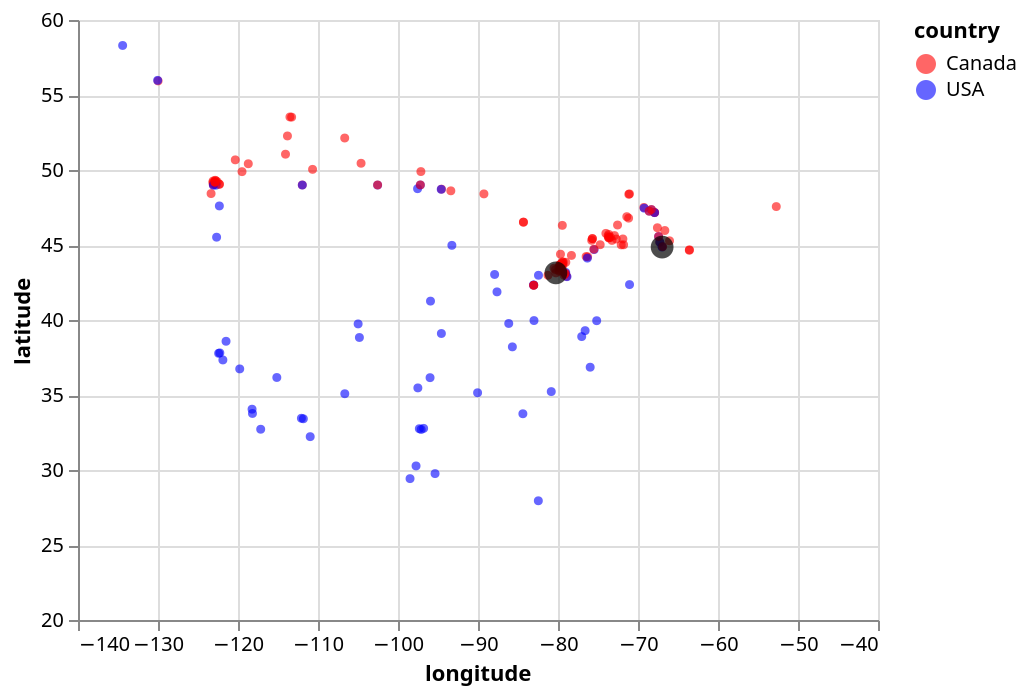 {
  "config": {
    "view": {
      "continuousWidth": 400,
      "continuousHeight": 300
    }
  },
  "layer": [
    {
      "data": {
        "name": "data-2c4b8116a5ba02671a69ae33b802cc1c"
      },
      "mark": {
        "type": "circle",
        "opacity": 0.6,
        "size": 20
      },
      "encoding": {
        "color": {
          "type": "nominal",
          "field": "country",
          "scale": {
            "domain": [
              "Canada",
              "USA"
            ],
            "range": [
              "red",
              "blue"
            ]
          }
        },
        "x": {
          "type": "quantitative",
          "field": "longitude",
          "scale": {
            "domain": [
              -140,
              -40
            ]
          }
        },
        "y": {
          "type": "quantitative",
          "field": "latitude",
          "scale": {
            "domain": [
              20,
              60
            ]
          }
        }
      }
    },
    {
      "data": {
        "name": "data-7c144ccbe61beb3e29b101c8ca59a046"
      },
      "mark": {
        "type": "circle",
        "color": "black",
        "size": 130
      },
      "encoding": {
        "x": {
          "type": "quantitative",
          "field": "longitude"
        },
        "y": {
          "type": "quantitative",
          "field": "latitude"
        }
      }
    }
  ],
  "$schema": "https://vega.github.io/schema/vega-lite/v5.json",
  "datasets": {
    "data-2c4b8116a5ba02671a69ae33b802cc1c": [
      {
        "longitude": -76.4813,
        "latitude": 44.2307,
        "country": "Canada"
      },
      {
        "longitude": -81.2496,
        "latitude": 42.9837,
        "country": "Canada"
      },
      {
        "longitude": -66.058,
        "latitude": 45.2788,
        "country": "Canada"
      },
      {
        "longitude": -73.2533,
        "latitude": 45.3057,
        "country": "Canada"
      },
      {
        "longitude": -67.9245,
        "latitude": 47.1652,
        "country": "Canada"
      },
      {
        "longitude": -120.3394,
        "latitude": 50.6758,
        "country": "Canada"
      },
      {
        "longitude": -106.65100000000001,
        "latitude": 35.0841,
        "country": "USA"
      },
      {
        "longitude": -79.6902,
        "latitude": 44.3893,
        "country": "Canada"
      },
      {
        "longitude": -84.3201,
        "latitude": 46.5239,
        "country": "Canada"
      },
      {
        "longitude": -98.4951,
        "latitude": 29.4246,
        "country": "USA"
      },
      {
        "longitude": -77.0366,
        "latitude": 38.895,
        "country": "USA"
      },
      {
        "longitude": -93.3968,
        "latitude": 48.6114,
        "country": "Canada"
      },
      {
        "longitude": -67.2799,
        "latitude": 45.2004,
        "country": "Canada"
      },
      {
        "longitude": -122.8565,
        "latitude": 49.3144,
        "country": "Canada"
      },
      {
        "longitude": -63.571999999999996,
        "latitude": 44.68,
        "country": "Canada"
      },
      {
        "longitude": -68.3219,
        "latitude": 47.3556,
        "country": "USA"
      },
      {
        "longitude": -97.1385,
        "latitude": 49.8955,
        "country": "Canada"
      },
      {
        "longitude": -122.3295,
        "latitude": 49.0521,
        "country": "Canada"
      },
      {
        "longitude": -87.6244,
        "latitude": 41.8756,
        "country": "USA"
      },
      {
        "longitude": -68.5897,
        "latitude": 47.2587,
        "country": "USA"
      },
      {
        "longitude": -73.4467,
        "latitude": 45.5172,
        "country": "Canada"
      },
      {
        "longitude": -63.5859,
        "latitude": 44.6486,
        "country": "Canada"
      },
      {
        "longitude": -97.7437,
        "latitude": 30.2711,
        "country": "USA"
      },
      {
        "longitude": -79.0247,
        "latitude": 43.8504,
        "country": "Canada"
      },
      {
        "longitude": -111.9639,
        "latitude": 49.0017,
        "country": "Canada"
      },
      {
        "longitude": -129.9912,
        "latitude": 55.9383,
        "country": "Canada"
      },
      {
        "longitude": -78.9186,
        "latitude": 42.9131,
        "country": "Canada"
      },
      {
        "longitude": -71.7985,
        "latitude": 45.0126,
        "country": "Canada"
      },
      {
        "longitude": -95.9929,
        "latitude": 36.1557,
        "country": "USA"
      },
      {
        "longitude": -123.0833,
        "latitude": 49.0167,
        "country": "Canada"
      },
      {
        "longitude": -94.5648,
        "latitude": 48.7227,
        "country": "Canada"
      },
      {
        "longitude": -118.7148,
        "latitude": 50.4165,
        "country": "Canada"
      },
      {
        "longitude": -97.2049,
        "latitude": 48.9988,
        "country": "USA"
      },
      {
        "longitude": -122.7933,
        "latitude": 49.2843,
        "country": "Canada"
      },
      {
        "longitude": -97.1056,
        "latitude": 32.7019,
        "country": "USA"
      },
      {
        "longitude": -72.5565,
        "latitude": 46.3327,
        "country": "Canada"
      },
      {
        "longitude": -75.1635,
        "latitude": 39.9527,
        "country": "USA"
      },
      {
        "longitude": -110.9748,
        "latitude": 32.2229,
        "country": "USA"
      },
      {
        "longitude": -67.2781,
        "latitude": 45.18899999999999,
        "country": "USA"
      },
      {
        "longitude": -83.0466,
        "latitude": 42.3316,
        "country": "USA"
      },
      {
        "longitude": -79.7599,
        "latitude": 43.6858,
        "country": "Canada"
      },
      {
        "longitude": -84.3201,
        "latitude": 46.5239,
        "country": "Canada"
      },
      {
        "longitude": -106.6608,
        "latitude": 52.1318,
        "country": "Canada"
      },
      {
        "longitude": -83.0007,
        "latitude": 39.9623,
        "country": "USA"
      },
      {
        "longitude": -75.7106,
        "latitude": 45.4284,
        "country": "Canada"
      },
      {
        "longitude": -52.7151,
        "latitude": 47.5617,
        "country": "Canada"
      },
      {
        "longitude": -113.508,
        "latitude": 53.5354,
        "country": "Canada"
      },
      {
        "longitude": -76.6108,
        "latitude": 39.2909,
        "country": "USA"
      },
      {
        "longitude": -97.5533,
        "latitude": 48.7531,
        "country": "USA"
      },
      {
        "longitude": -66.9843,
        "latitude": 44.8607,
        "country": "USA"
      },
      {
        "longitude": -113.8184,
        "latitude": 52.2698,
        "country": "Canada"
      },
      {
        "longitude": -113.2966,
        "latitude": 53.5257,
        "country": "Canada"
      },
      {
        "longitude": -79.4394,
        "latitude": 43.8801,
        "country": "Canada"
      },
      {
        "longitude": -66.9905,
        "latitude": 44.9065,
        "country": "USA"
      },
      {
        "longitude": -112.0741,
        "latitude": 33.4484,
        "country": "USA"
      },
      {
        "longitude": -130.0437,
        "latitude": 55.9773,
        "country": "USA"
      },
      {
        "longitude": -75.7887,
        "latitude": 45.3113,
        "country": "Canada"
      },
      {
        "longitude": -80.8431,
        "latitude": 35.2272,
        "country": "USA"
      },
      {
        "longitude": -79.6667,
        "latitude": 43.4474,
        "country": "Canada"
      },
      {
        "longitude": -121.8906,
        "latitude": 37.3362,
        "country": "USA"
      },
      {
        "longitude": -85.7039,
        "latitude": 38.2092,
        "country": "USA"
      },
      {
        "longitude": -73.6515,
        "latitude": 45.7081,
        "country": "Canada"
      },
      {
        "longitude": -122.4199,
        "latitude": 37.779,
        "country": "USA"
      },
      {
        "longitude": -79.4109,
        "latitude": 43.7615,
        "country": "Canada"
      },
      {
        "longitude": -67.9245,
        "latitude": 47.1652,
        "country": "Canada"
      },
      {
        "longitude": -111.9626,
        "latitude": 48.9971,
        "country": "USA"
      },
      {
        "longitude": -79.0359,
        "latitude": 43.1726,
        "country": "USA"
      },
      {
        "longitude": -73.6875,
        "latitude": 45.5089,
        "country": "Canada"
      },
      {
        "longitude": -111.8315,
        "latitude": 33.4151,
        "country": "USA"
      },
      {
        "longitude": -114.0626,
        "latitude": 51.0534,
        "country": "Canada"
      },
      {
        "longitude": -73.6289,
        "latitude": 45.468,
        "country": "Canada"
      },
      {
        "longitude": -75.9774,
        "latitude": 36.853,
        "country": "USA"
      },
      {
        "longitude": -79.3839,
        "latitude": 43.6535,
        "country": "Canada"
      },
      {
        "longitude": -87.9225,
        "latitude": 43.035,
        "country": "USA"
      },
      {
        "longitude": -72.7218,
        "latitude": 45.398999999999994,
        "country": "Canada"
      },
      {
        "longitude": -117.1628,
        "latitude": 32.7174,
        "country": "USA"
      },
      {
        "longitude": -67.4297,
        "latitude": 45.5634,
        "country": "USA"
      },
      {
        "longitude": -83.0466,
        "latitude": 42.3316,
        "country": "USA"
      },
      {
        "longitude": -123.1374,
        "latitude": 49.1632,
        "country": "Canada"
      },
      {
        "longitude": -119.4983,
        "latitude": 49.8893,
        "country": "Canada"
      },
      {
        "longitude": -79.8729,
        "latitude": 43.2561,
        "country": "Canada"
      },
      {
        "longitude": -122.5997,
        "latitude": 49.2197,
        "country": "Canada"
      },
      {
        "longitude": -80.2632,
        "latitude": 43.1408,
        "country": "Canada"
      },
      {
        "longitude": -79.2441,
        "latitude": 43.158,
        "country": "Canada"
      },
      {
        "longitude": -97.2089,
        "latitude": 49.0061,
        "country": "Canada"
      },
      {
        "longitude": -94.6002,
        "latitude": 48.7124,
        "country": "USA"
      },
      {
        "longitude": -102.5496,
        "latitude": 48.9959,
        "country": "USA"
      },
      {
        "longitude": -83.0353,
        "latitude": 42.3171,
        "country": "Canada"
      },
      {
        "longitude": -71.889,
        "latitude": 45.4033,
        "country": "Canada"
      },
      {
        "longitude": -66.6458,
        "latitude": 45.9664,
        "country": "Canada"
      },
      {
        "longitude": -71.0692,
        "latitude": 48.406000000000006,
        "country": "Canada"
      },
      {
        "longitude": -84.3902,
        "latitude": 33.7491,
        "country": "USA"
      },
      {
        "longitude": -122.7436,
        "latitude": 48.9881,
        "country": "USA"
      },
      {
        "longitude": -102.54799999999999,
        "latitude": 49.0014,
        "country": "Canada"
      },
      {
        "longitude": -104.6173,
        "latitude": 50.4488,
        "country": "Canada"
      },
      {
        "longitude": -122.3301,
        "latitude": 47.6038,
        "country": "USA"
      },
      {
        "longitude": -123.11399999999999,
        "latitude": 49.2609,
        "country": "Canada"
      },
      {
        "longitude": -71.0583,
        "latitude": 42.3603,
        "country": "USA"
      },
      {
        "longitude": -134.4197,
        "latitude": 58.3019,
        "country": "USA"
      },
      {
        "longitude": -75.4864,
        "latitude": 44.6943,
        "country": "USA"
      },
      {
        "longitude": -82.4405,
        "latitude": 42.9816,
        "country": "USA"
      },
      {
        "longitude": -71.3998,
        "latitude": 46.8884,
        "country": "Canada"
      },
      {
        "longitude": -122.6742,
        "latitude": 45.5202,
        "country": "USA"
      },
      {
        "longitude": -67.9353,
        "latitude": 47.1575,
        "country": "USA"
      },
      {
        "longitude": -69.265,
        "latitude": 47.5052,
        "country": "Canada"
      },
      {
        "longitude": -97.3327,
        "latitude": 32.7532,
        "country": "USA"
      },
      {
        "longitude": -123.365,
        "latitude": 48.4283,
        "country": "Canada"
      },
      {
        "longitude": -68.3281,
        "latitude": 47.3644,
        "country": "Canada"
      },
      {
        "longitude": -78.8784,
        "latitude": 42.8867,
        "country": "USA"
      },
      {
        "longitude": -79.5268,
        "latitude": 43.7942,
        "country": "Canada"
      },
      {
        "longitude": -79.6457,
        "latitude": 43.5903,
        "country": "Canada"
      },
      {
        "longitude": -79.4608,
        "latitude": 46.3092,
        "country": "Canada"
      },
      {
        "longitude": -95.9384,
        "latitude": 41.2587,
        "country": "USA"
      },
      {
        "longitude": -79.0615,
        "latitude": 43.0844,
        "country": "USA"
      },
      {
        "longitude": -79.7967,
        "latitude": 43.3249,
        "country": "Canada"
      },
      {
        "longitude": -69.2275,
        "latitude": 47.4562,
        "country": "USA"
      },
      {
        "longitude": -123.0833,
        "latitude": 49.0833,
        "country": "Canada"
      },
      {
        "longitude": -90.0516,
        "latitude": 35.149,
        "country": "USA"
      },
      {
        "longitude": -122.2714,
        "latitude": 37.8045,
        "country": "USA"
      },
      {
        "longitude": -119.7848,
        "latitude": 36.7394,
        "country": "USA"
      },
      {
        "longitude": -104.8253,
        "latitude": 38.834,
        "country": "USA"
      },
      {
        "longitude": -74.0132,
        "latitude": 45.7754,
        "country": "Canada"
      },
      {
        "longitude": -79.3377,
        "latitude": 43.8564,
        "country": "Canada"
      },
      {
        "longitude": -93.2655,
        "latitude": 44.9773,
        "country": "USA"
      },
      {
        "longitude": -95.3677,
        "latitude": 29.7589,
        "country": "USA"
      },
      {
        "longitude": -80.3123,
        "latitude": 43.3601,
        "country": "Canada"
      },
      {
        "longitude": -79.1153,
        "latitude": 43.101000000000006,
        "country": "Canada"
      },
      {
        "longitude": -79.7599,
        "latitude": 43.6858,
        "country": "Canada"
      },
      {
        "longitude": -75.5192,
        "latitude": 44.7184,
        "country": "Canada"
      },
      {
        "longitude": -68.6034,
        "latitude": 47.2527,
        "country": "Canada"
      },
      {
        "longitude": -83.0353,
        "latitude": 42.3171,
        "country": "Canada"
      },
      {
        "longitude": -73.7344,
        "latitude": 45.6056,
        "country": "Canada"
      },
      {
        "longitude": -72.0968,
        "latitude": 45.0072,
        "country": "Canada"
      },
      {
        "longitude": -67.5735,
        "latitude": 46.1503,
        "country": "Canada"
      },
      {
        "longitude": -80.4944,
        "latitude": 43.4532,
        "country": "Canada"
      },
      {
        "longitude": -79.1153,
        "latitude": 43.101000000000006,
        "country": "Canada"
      },
      {
        "longitude": -110.679,
        "latitude": 50.043,
        "country": "Canada"
      },
      {
        "longitude": -78.3199,
        "latitude": 44.3048,
        "country": "Canada"
      },
      {
        "longitude": -79.2506,
        "latitude": 42.9931,
        "country": "Canada"
      },
      {
        "longitude": -96.7969,
        "latitude": 32.7763,
        "country": "USA"
      },
      {
        "longitude": -122.3295,
        "latitude": 49.0521,
        "country": "Canada"
      },
      {
        "longitude": -123.07799999999999,
        "latitude": 48.9854,
        "country": "USA"
      },
      {
        "longitude": -97.5171,
        "latitude": 35.473,
        "country": "USA"
      },
      {
        "longitude": -104.9849,
        "latitude": 39.7392,
        "country": "USA"
      },
      {
        "longitude": -94.5781,
        "latitude": 39.1001,
        "country": "USA"
      },
      {
        "longitude": -122.9109,
        "latitude": 49.2068,
        "country": "Canada"
      },
      {
        "longitude": -89.2598,
        "latitude": 48.4064,
        "country": "Canada"
      },
      {
        "longitude": -82.4584,
        "latitude": 27.9478,
        "country": "USA"
      },
      {
        "longitude": -71.1473,
        "latitude": 48.382,
        "country": "Canada"
      },
      {
        "longitude": -71.1753,
        "latitude": 46.791000000000004,
        "country": "Canada"
      },
      {
        "longitude": -73.6104,
        "latitude": 45.4972,
        "country": "Canada"
      },
      {
        "longitude": -79.8828,
        "latitude": 43.5137,
        "country": "Canada"
      },
      {
        "longitude": -118.2428,
        "latitude": 34.0537,
        "country": "USA"
      },
      {
        "longitude": -118.1916,
        "latitude": 33.769,
        "country": "USA"
      },
      {
        "longitude": -86.1584,
        "latitude": 39.7683,
        "country": "USA"
      },
      {
        "longitude": -72.9406,
        "latitude": 45.6275,
        "country": "Canada"
      },
      {
        "longitude": -75.6903,
        "latitude": 45.4211,
        "country": "Canada"
      },
      {
        "longitude": -76.3019,
        "latitude": 44.211000000000006,
        "country": "Canada"
      },
      {
        "longitude": -115.1485,
        "latitude": 36.1673,
        "country": "USA"
      },
      {
        "longitude": -122.8491,
        "latitude": 49.1913,
        "country": "Canada"
      },
      {
        "longitude": -67.4253,
        "latitude": 45.5672,
        "country": "Canada"
      },
      {
        "longitude": -122.8491,
        "latitude": 49.1913,
        "country": "Canada"
      },
      {
        "longitude": -76.3305,
        "latitude": 44.1255,
        "country": "USA"
      },
      {
        "longitude": -74.7287,
        "latitude": 45.0184,
        "country": "Canada"
      },
      {
        "longitude": -121.4944,
        "latitude": 38.5816,
        "country": "USA"
      },
      {
        "longitude": -79.5656,
        "latitude": 43.6436,
        "country": "Canada"
      },
      {
        "longitude": -66.9195,
        "latitude": 44.8938,
        "country": "Canada"
      }
    ],
    "data-7c144ccbe61beb3e29b101c8ca59a046": [
      {
        "longitude": -66.9843,
        "latitude": 44.8607
      },
      {
        "longitude": -80.2632,
        "latitude": 43.1408
      }
    ]
  }
}
